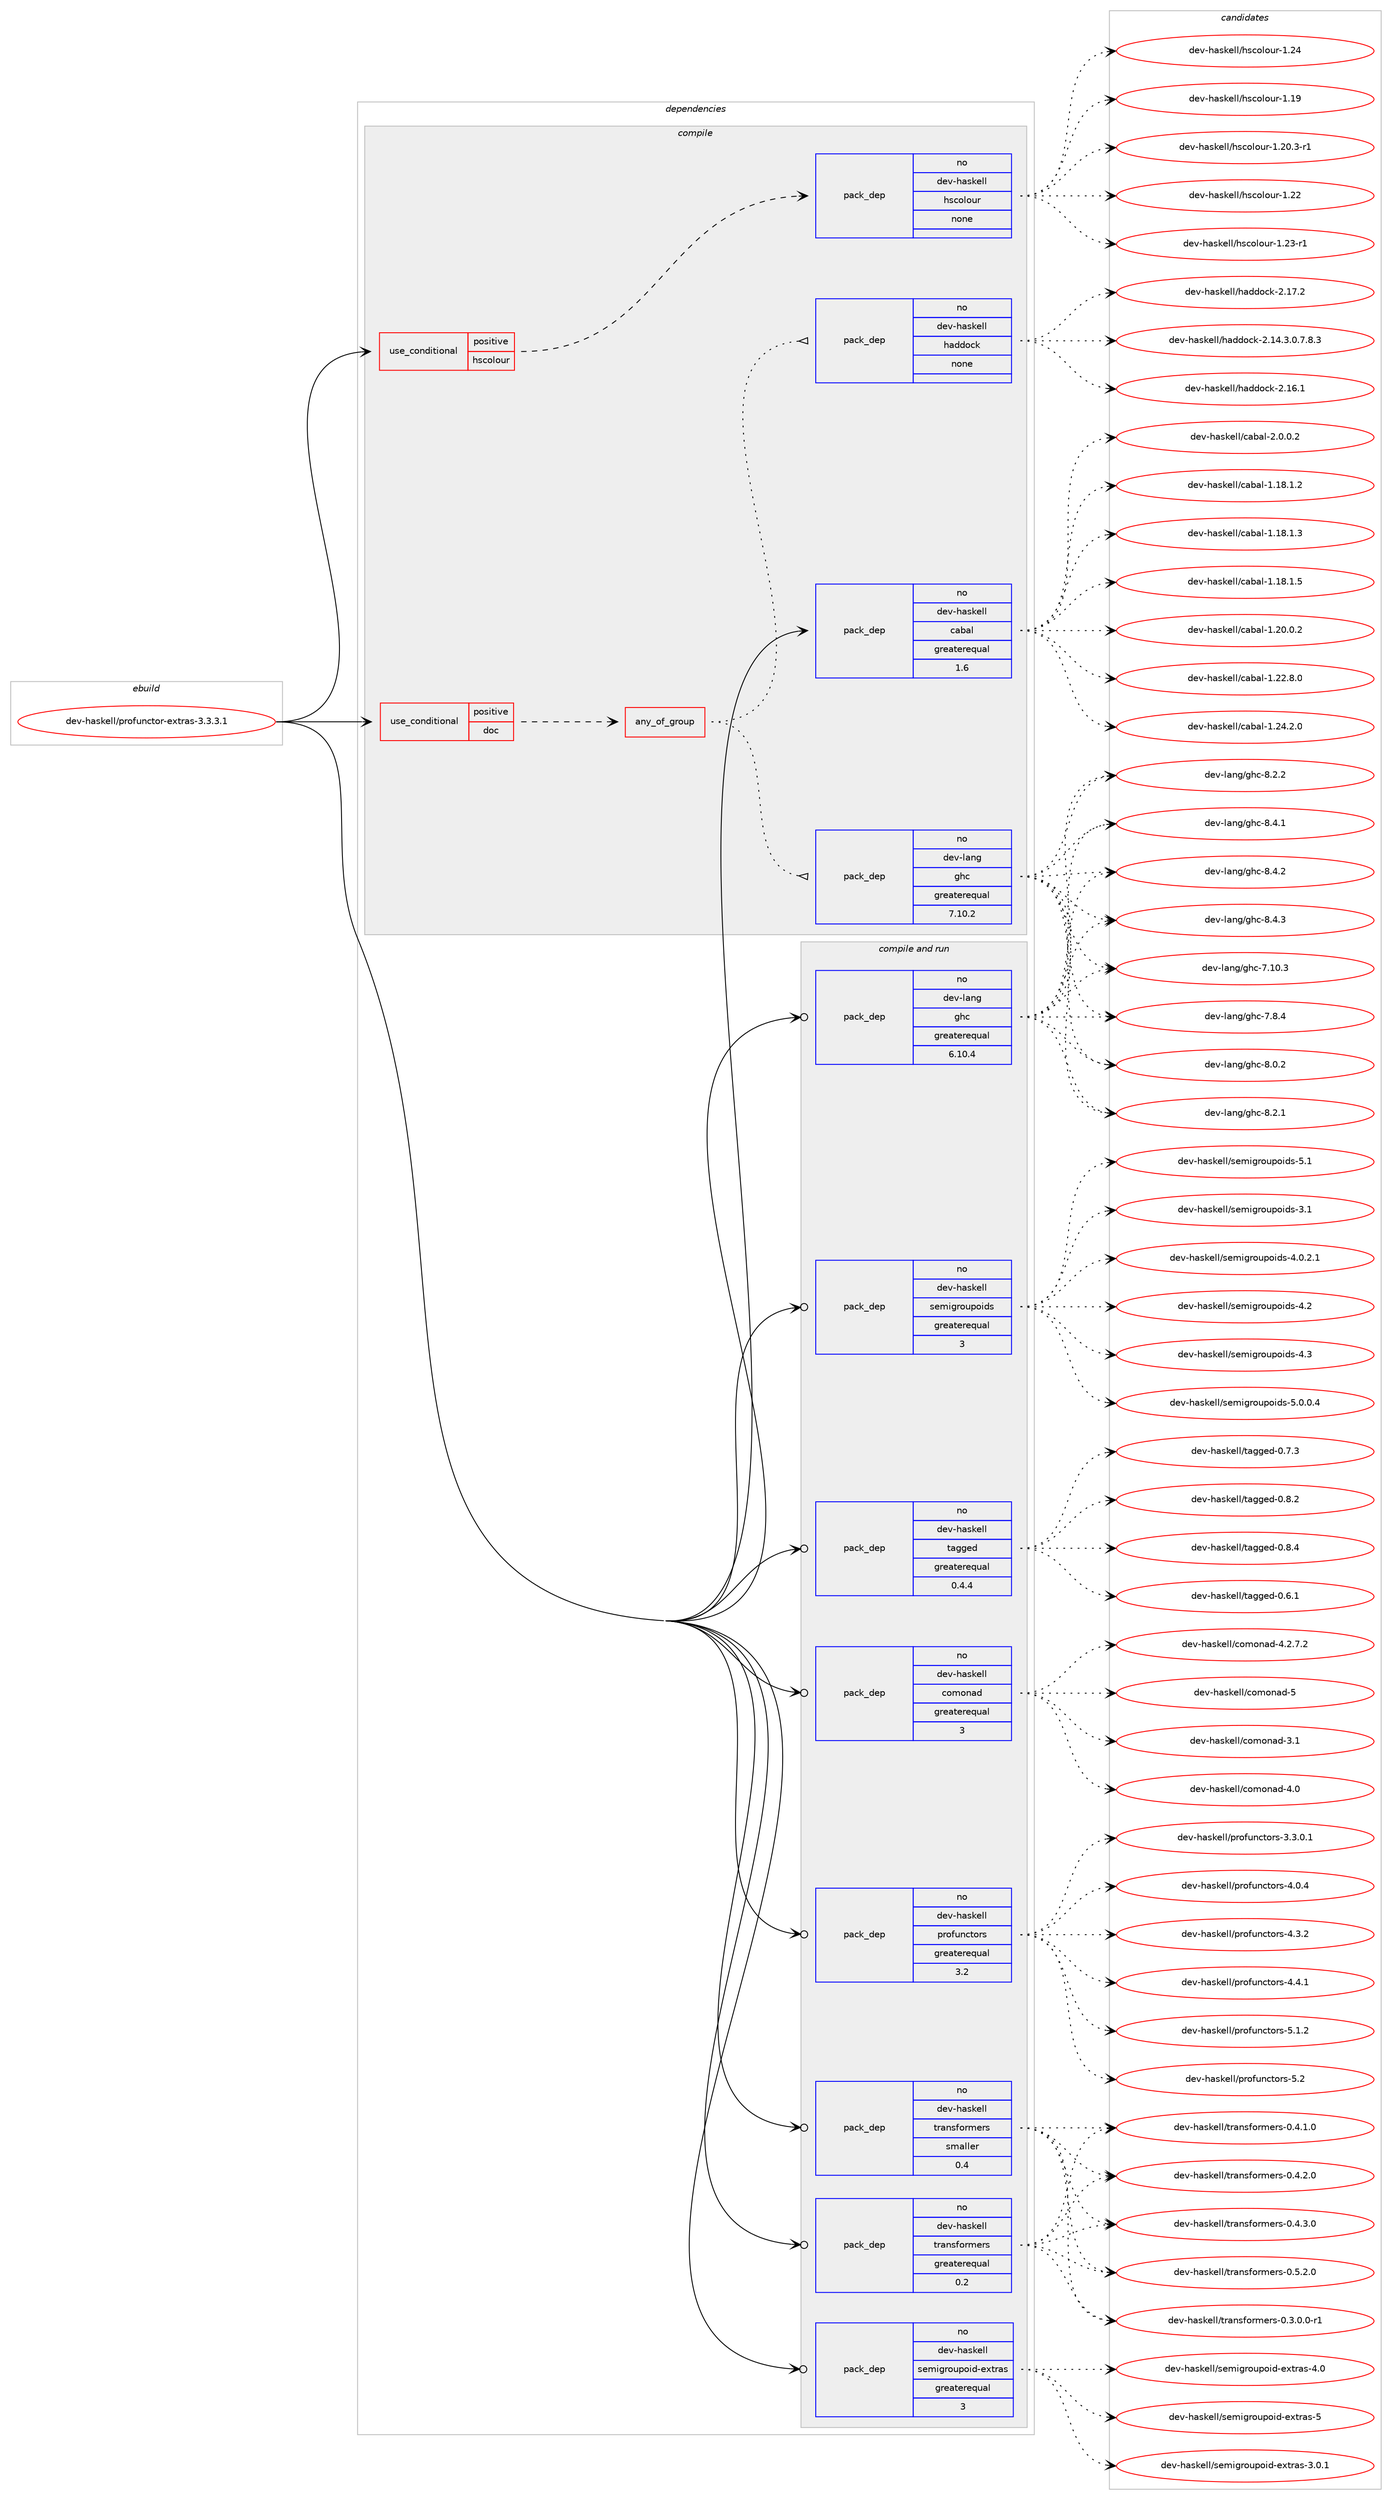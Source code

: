 digraph prolog {

# *************
# Graph options
# *************

newrank=true;
concentrate=true;
compound=true;
graph [rankdir=LR,fontname=Helvetica,fontsize=10,ranksep=1.5];#, ranksep=2.5, nodesep=0.2];
edge  [arrowhead=vee];
node  [fontname=Helvetica,fontsize=10];

# **********
# The ebuild
# **********

subgraph cluster_leftcol {
color=gray;
rank=same;
label=<<i>ebuild</i>>;
id [label="dev-haskell/profunctor-extras-3.3.3.1", color=red, width=4, href="../dev-haskell/profunctor-extras-3.3.3.1.svg"];
}

# ****************
# The dependencies
# ****************

subgraph cluster_midcol {
color=gray;
label=<<i>dependencies</i>>;
subgraph cluster_compile {
fillcolor="#eeeeee";
style=filled;
label=<<i>compile</i>>;
subgraph cond361092 {
dependency1341872 [label=<<TABLE BORDER="0" CELLBORDER="1" CELLSPACING="0" CELLPADDING="4"><TR><TD ROWSPAN="3" CELLPADDING="10">use_conditional</TD></TR><TR><TD>positive</TD></TR><TR><TD>doc</TD></TR></TABLE>>, shape=none, color=red];
subgraph any21408 {
dependency1341873 [label=<<TABLE BORDER="0" CELLBORDER="1" CELLSPACING="0" CELLPADDING="4"><TR><TD CELLPADDING="10">any_of_group</TD></TR></TABLE>>, shape=none, color=red];subgraph pack958820 {
dependency1341874 [label=<<TABLE BORDER="0" CELLBORDER="1" CELLSPACING="0" CELLPADDING="4" WIDTH="220"><TR><TD ROWSPAN="6" CELLPADDING="30">pack_dep</TD></TR><TR><TD WIDTH="110">no</TD></TR><TR><TD>dev-haskell</TD></TR><TR><TD>haddock</TD></TR><TR><TD>none</TD></TR><TR><TD></TD></TR></TABLE>>, shape=none, color=blue];
}
dependency1341873:e -> dependency1341874:w [weight=20,style="dotted",arrowhead="oinv"];
subgraph pack958821 {
dependency1341875 [label=<<TABLE BORDER="0" CELLBORDER="1" CELLSPACING="0" CELLPADDING="4" WIDTH="220"><TR><TD ROWSPAN="6" CELLPADDING="30">pack_dep</TD></TR><TR><TD WIDTH="110">no</TD></TR><TR><TD>dev-lang</TD></TR><TR><TD>ghc</TD></TR><TR><TD>greaterequal</TD></TR><TR><TD>7.10.2</TD></TR></TABLE>>, shape=none, color=blue];
}
dependency1341873:e -> dependency1341875:w [weight=20,style="dotted",arrowhead="oinv"];
}
dependency1341872:e -> dependency1341873:w [weight=20,style="dashed",arrowhead="vee"];
}
id:e -> dependency1341872:w [weight=20,style="solid",arrowhead="vee"];
subgraph cond361093 {
dependency1341876 [label=<<TABLE BORDER="0" CELLBORDER="1" CELLSPACING="0" CELLPADDING="4"><TR><TD ROWSPAN="3" CELLPADDING="10">use_conditional</TD></TR><TR><TD>positive</TD></TR><TR><TD>hscolour</TD></TR></TABLE>>, shape=none, color=red];
subgraph pack958822 {
dependency1341877 [label=<<TABLE BORDER="0" CELLBORDER="1" CELLSPACING="0" CELLPADDING="4" WIDTH="220"><TR><TD ROWSPAN="6" CELLPADDING="30">pack_dep</TD></TR><TR><TD WIDTH="110">no</TD></TR><TR><TD>dev-haskell</TD></TR><TR><TD>hscolour</TD></TR><TR><TD>none</TD></TR><TR><TD></TD></TR></TABLE>>, shape=none, color=blue];
}
dependency1341876:e -> dependency1341877:w [weight=20,style="dashed",arrowhead="vee"];
}
id:e -> dependency1341876:w [weight=20,style="solid",arrowhead="vee"];
subgraph pack958823 {
dependency1341878 [label=<<TABLE BORDER="0" CELLBORDER="1" CELLSPACING="0" CELLPADDING="4" WIDTH="220"><TR><TD ROWSPAN="6" CELLPADDING="30">pack_dep</TD></TR><TR><TD WIDTH="110">no</TD></TR><TR><TD>dev-haskell</TD></TR><TR><TD>cabal</TD></TR><TR><TD>greaterequal</TD></TR><TR><TD>1.6</TD></TR></TABLE>>, shape=none, color=blue];
}
id:e -> dependency1341878:w [weight=20,style="solid",arrowhead="vee"];
}
subgraph cluster_compileandrun {
fillcolor="#eeeeee";
style=filled;
label=<<i>compile and run</i>>;
subgraph pack958824 {
dependency1341879 [label=<<TABLE BORDER="0" CELLBORDER="1" CELLSPACING="0" CELLPADDING="4" WIDTH="220"><TR><TD ROWSPAN="6" CELLPADDING="30">pack_dep</TD></TR><TR><TD WIDTH="110">no</TD></TR><TR><TD>dev-haskell</TD></TR><TR><TD>comonad</TD></TR><TR><TD>greaterequal</TD></TR><TR><TD>3</TD></TR></TABLE>>, shape=none, color=blue];
}
id:e -> dependency1341879:w [weight=20,style="solid",arrowhead="odotvee"];
subgraph pack958825 {
dependency1341880 [label=<<TABLE BORDER="0" CELLBORDER="1" CELLSPACING="0" CELLPADDING="4" WIDTH="220"><TR><TD ROWSPAN="6" CELLPADDING="30">pack_dep</TD></TR><TR><TD WIDTH="110">no</TD></TR><TR><TD>dev-haskell</TD></TR><TR><TD>profunctors</TD></TR><TR><TD>greaterequal</TD></TR><TR><TD>3.2</TD></TR></TABLE>>, shape=none, color=blue];
}
id:e -> dependency1341880:w [weight=20,style="solid",arrowhead="odotvee"];
subgraph pack958826 {
dependency1341881 [label=<<TABLE BORDER="0" CELLBORDER="1" CELLSPACING="0" CELLPADDING="4" WIDTH="220"><TR><TD ROWSPAN="6" CELLPADDING="30">pack_dep</TD></TR><TR><TD WIDTH="110">no</TD></TR><TR><TD>dev-haskell</TD></TR><TR><TD>semigroupoid-extras</TD></TR><TR><TD>greaterequal</TD></TR><TR><TD>3</TD></TR></TABLE>>, shape=none, color=blue];
}
id:e -> dependency1341881:w [weight=20,style="solid",arrowhead="odotvee"];
subgraph pack958827 {
dependency1341882 [label=<<TABLE BORDER="0" CELLBORDER="1" CELLSPACING="0" CELLPADDING="4" WIDTH="220"><TR><TD ROWSPAN="6" CELLPADDING="30">pack_dep</TD></TR><TR><TD WIDTH="110">no</TD></TR><TR><TD>dev-haskell</TD></TR><TR><TD>semigroupoids</TD></TR><TR><TD>greaterequal</TD></TR><TR><TD>3</TD></TR></TABLE>>, shape=none, color=blue];
}
id:e -> dependency1341882:w [weight=20,style="solid",arrowhead="odotvee"];
subgraph pack958828 {
dependency1341883 [label=<<TABLE BORDER="0" CELLBORDER="1" CELLSPACING="0" CELLPADDING="4" WIDTH="220"><TR><TD ROWSPAN="6" CELLPADDING="30">pack_dep</TD></TR><TR><TD WIDTH="110">no</TD></TR><TR><TD>dev-haskell</TD></TR><TR><TD>tagged</TD></TR><TR><TD>greaterequal</TD></TR><TR><TD>0.4.4</TD></TR></TABLE>>, shape=none, color=blue];
}
id:e -> dependency1341883:w [weight=20,style="solid",arrowhead="odotvee"];
subgraph pack958829 {
dependency1341884 [label=<<TABLE BORDER="0" CELLBORDER="1" CELLSPACING="0" CELLPADDING="4" WIDTH="220"><TR><TD ROWSPAN="6" CELLPADDING="30">pack_dep</TD></TR><TR><TD WIDTH="110">no</TD></TR><TR><TD>dev-haskell</TD></TR><TR><TD>transformers</TD></TR><TR><TD>greaterequal</TD></TR><TR><TD>0.2</TD></TR></TABLE>>, shape=none, color=blue];
}
id:e -> dependency1341884:w [weight=20,style="solid",arrowhead="odotvee"];
subgraph pack958830 {
dependency1341885 [label=<<TABLE BORDER="0" CELLBORDER="1" CELLSPACING="0" CELLPADDING="4" WIDTH="220"><TR><TD ROWSPAN="6" CELLPADDING="30">pack_dep</TD></TR><TR><TD WIDTH="110">no</TD></TR><TR><TD>dev-haskell</TD></TR><TR><TD>transformers</TD></TR><TR><TD>smaller</TD></TR><TR><TD>0.4</TD></TR></TABLE>>, shape=none, color=blue];
}
id:e -> dependency1341885:w [weight=20,style="solid",arrowhead="odotvee"];
subgraph pack958831 {
dependency1341886 [label=<<TABLE BORDER="0" CELLBORDER="1" CELLSPACING="0" CELLPADDING="4" WIDTH="220"><TR><TD ROWSPAN="6" CELLPADDING="30">pack_dep</TD></TR><TR><TD WIDTH="110">no</TD></TR><TR><TD>dev-lang</TD></TR><TR><TD>ghc</TD></TR><TR><TD>greaterequal</TD></TR><TR><TD>6.10.4</TD></TR></TABLE>>, shape=none, color=blue];
}
id:e -> dependency1341886:w [weight=20,style="solid",arrowhead="odotvee"];
}
subgraph cluster_run {
fillcolor="#eeeeee";
style=filled;
label=<<i>run</i>>;
}
}

# **************
# The candidates
# **************

subgraph cluster_choices {
rank=same;
color=gray;
label=<<i>candidates</i>>;

subgraph choice958820 {
color=black;
nodesep=1;
choice1001011184510497115107101108108471049710010011199107455046495246514648465546564651 [label="dev-haskell/haddock-2.14.3.0.7.8.3", color=red, width=4,href="../dev-haskell/haddock-2.14.3.0.7.8.3.svg"];
choice100101118451049711510710110810847104971001001119910745504649544649 [label="dev-haskell/haddock-2.16.1", color=red, width=4,href="../dev-haskell/haddock-2.16.1.svg"];
choice100101118451049711510710110810847104971001001119910745504649554650 [label="dev-haskell/haddock-2.17.2", color=red, width=4,href="../dev-haskell/haddock-2.17.2.svg"];
dependency1341874:e -> choice1001011184510497115107101108108471049710010011199107455046495246514648465546564651:w [style=dotted,weight="100"];
dependency1341874:e -> choice100101118451049711510710110810847104971001001119910745504649544649:w [style=dotted,weight="100"];
dependency1341874:e -> choice100101118451049711510710110810847104971001001119910745504649554650:w [style=dotted,weight="100"];
}
subgraph choice958821 {
color=black;
nodesep=1;
choice1001011184510897110103471031049945554649484651 [label="dev-lang/ghc-7.10.3", color=red, width=4,href="../dev-lang/ghc-7.10.3.svg"];
choice10010111845108971101034710310499455546564652 [label="dev-lang/ghc-7.8.4", color=red, width=4,href="../dev-lang/ghc-7.8.4.svg"];
choice10010111845108971101034710310499455646484650 [label="dev-lang/ghc-8.0.2", color=red, width=4,href="../dev-lang/ghc-8.0.2.svg"];
choice10010111845108971101034710310499455646504649 [label="dev-lang/ghc-8.2.1", color=red, width=4,href="../dev-lang/ghc-8.2.1.svg"];
choice10010111845108971101034710310499455646504650 [label="dev-lang/ghc-8.2.2", color=red, width=4,href="../dev-lang/ghc-8.2.2.svg"];
choice10010111845108971101034710310499455646524649 [label="dev-lang/ghc-8.4.1", color=red, width=4,href="../dev-lang/ghc-8.4.1.svg"];
choice10010111845108971101034710310499455646524650 [label="dev-lang/ghc-8.4.2", color=red, width=4,href="../dev-lang/ghc-8.4.2.svg"];
choice10010111845108971101034710310499455646524651 [label="dev-lang/ghc-8.4.3", color=red, width=4,href="../dev-lang/ghc-8.4.3.svg"];
dependency1341875:e -> choice1001011184510897110103471031049945554649484651:w [style=dotted,weight="100"];
dependency1341875:e -> choice10010111845108971101034710310499455546564652:w [style=dotted,weight="100"];
dependency1341875:e -> choice10010111845108971101034710310499455646484650:w [style=dotted,weight="100"];
dependency1341875:e -> choice10010111845108971101034710310499455646504649:w [style=dotted,weight="100"];
dependency1341875:e -> choice10010111845108971101034710310499455646504650:w [style=dotted,weight="100"];
dependency1341875:e -> choice10010111845108971101034710310499455646524649:w [style=dotted,weight="100"];
dependency1341875:e -> choice10010111845108971101034710310499455646524650:w [style=dotted,weight="100"];
dependency1341875:e -> choice10010111845108971101034710310499455646524651:w [style=dotted,weight="100"];
}
subgraph choice958822 {
color=black;
nodesep=1;
choice100101118451049711510710110810847104115991111081111171144549464957 [label="dev-haskell/hscolour-1.19", color=red, width=4,href="../dev-haskell/hscolour-1.19.svg"];
choice10010111845104971151071011081084710411599111108111117114454946504846514511449 [label="dev-haskell/hscolour-1.20.3-r1", color=red, width=4,href="../dev-haskell/hscolour-1.20.3-r1.svg"];
choice100101118451049711510710110810847104115991111081111171144549465050 [label="dev-haskell/hscolour-1.22", color=red, width=4,href="../dev-haskell/hscolour-1.22.svg"];
choice1001011184510497115107101108108471041159911110811111711445494650514511449 [label="dev-haskell/hscolour-1.23-r1", color=red, width=4,href="../dev-haskell/hscolour-1.23-r1.svg"];
choice100101118451049711510710110810847104115991111081111171144549465052 [label="dev-haskell/hscolour-1.24", color=red, width=4,href="../dev-haskell/hscolour-1.24.svg"];
dependency1341877:e -> choice100101118451049711510710110810847104115991111081111171144549464957:w [style=dotted,weight="100"];
dependency1341877:e -> choice10010111845104971151071011081084710411599111108111117114454946504846514511449:w [style=dotted,weight="100"];
dependency1341877:e -> choice100101118451049711510710110810847104115991111081111171144549465050:w [style=dotted,weight="100"];
dependency1341877:e -> choice1001011184510497115107101108108471041159911110811111711445494650514511449:w [style=dotted,weight="100"];
dependency1341877:e -> choice100101118451049711510710110810847104115991111081111171144549465052:w [style=dotted,weight="100"];
}
subgraph choice958823 {
color=black;
nodesep=1;
choice10010111845104971151071011081084799979897108454946495646494650 [label="dev-haskell/cabal-1.18.1.2", color=red, width=4,href="../dev-haskell/cabal-1.18.1.2.svg"];
choice10010111845104971151071011081084799979897108454946495646494651 [label="dev-haskell/cabal-1.18.1.3", color=red, width=4,href="../dev-haskell/cabal-1.18.1.3.svg"];
choice10010111845104971151071011081084799979897108454946495646494653 [label="dev-haskell/cabal-1.18.1.5", color=red, width=4,href="../dev-haskell/cabal-1.18.1.5.svg"];
choice10010111845104971151071011081084799979897108454946504846484650 [label="dev-haskell/cabal-1.20.0.2", color=red, width=4,href="../dev-haskell/cabal-1.20.0.2.svg"];
choice10010111845104971151071011081084799979897108454946505046564648 [label="dev-haskell/cabal-1.22.8.0", color=red, width=4,href="../dev-haskell/cabal-1.22.8.0.svg"];
choice10010111845104971151071011081084799979897108454946505246504648 [label="dev-haskell/cabal-1.24.2.0", color=red, width=4,href="../dev-haskell/cabal-1.24.2.0.svg"];
choice100101118451049711510710110810847999798971084550464846484650 [label="dev-haskell/cabal-2.0.0.2", color=red, width=4,href="../dev-haskell/cabal-2.0.0.2.svg"];
dependency1341878:e -> choice10010111845104971151071011081084799979897108454946495646494650:w [style=dotted,weight="100"];
dependency1341878:e -> choice10010111845104971151071011081084799979897108454946495646494651:w [style=dotted,weight="100"];
dependency1341878:e -> choice10010111845104971151071011081084799979897108454946495646494653:w [style=dotted,weight="100"];
dependency1341878:e -> choice10010111845104971151071011081084799979897108454946504846484650:w [style=dotted,weight="100"];
dependency1341878:e -> choice10010111845104971151071011081084799979897108454946505046564648:w [style=dotted,weight="100"];
dependency1341878:e -> choice10010111845104971151071011081084799979897108454946505246504648:w [style=dotted,weight="100"];
dependency1341878:e -> choice100101118451049711510710110810847999798971084550464846484650:w [style=dotted,weight="100"];
}
subgraph choice958824 {
color=black;
nodesep=1;
choice100101118451049711510710110810847991111091111109710045514649 [label="dev-haskell/comonad-3.1", color=red, width=4,href="../dev-haskell/comonad-3.1.svg"];
choice100101118451049711510710110810847991111091111109710045524648 [label="dev-haskell/comonad-4.0", color=red, width=4,href="../dev-haskell/comonad-4.0.svg"];
choice10010111845104971151071011081084799111109111110971004552465046554650 [label="dev-haskell/comonad-4.2.7.2", color=red, width=4,href="../dev-haskell/comonad-4.2.7.2.svg"];
choice10010111845104971151071011081084799111109111110971004553 [label="dev-haskell/comonad-5", color=red, width=4,href="../dev-haskell/comonad-5.svg"];
dependency1341879:e -> choice100101118451049711510710110810847991111091111109710045514649:w [style=dotted,weight="100"];
dependency1341879:e -> choice100101118451049711510710110810847991111091111109710045524648:w [style=dotted,weight="100"];
dependency1341879:e -> choice10010111845104971151071011081084799111109111110971004552465046554650:w [style=dotted,weight="100"];
dependency1341879:e -> choice10010111845104971151071011081084799111109111110971004553:w [style=dotted,weight="100"];
}
subgraph choice958825 {
color=black;
nodesep=1;
choice100101118451049711510710110810847112114111102117110991161111141154551465146484649 [label="dev-haskell/profunctors-3.3.0.1", color=red, width=4,href="../dev-haskell/profunctors-3.3.0.1.svg"];
choice10010111845104971151071011081084711211411110211711099116111114115455246484652 [label="dev-haskell/profunctors-4.0.4", color=red, width=4,href="../dev-haskell/profunctors-4.0.4.svg"];
choice10010111845104971151071011081084711211411110211711099116111114115455246514650 [label="dev-haskell/profunctors-4.3.2", color=red, width=4,href="../dev-haskell/profunctors-4.3.2.svg"];
choice10010111845104971151071011081084711211411110211711099116111114115455246524649 [label="dev-haskell/profunctors-4.4.1", color=red, width=4,href="../dev-haskell/profunctors-4.4.1.svg"];
choice10010111845104971151071011081084711211411110211711099116111114115455346494650 [label="dev-haskell/profunctors-5.1.2", color=red, width=4,href="../dev-haskell/profunctors-5.1.2.svg"];
choice1001011184510497115107101108108471121141111021171109911611111411545534650 [label="dev-haskell/profunctors-5.2", color=red, width=4,href="../dev-haskell/profunctors-5.2.svg"];
dependency1341880:e -> choice100101118451049711510710110810847112114111102117110991161111141154551465146484649:w [style=dotted,weight="100"];
dependency1341880:e -> choice10010111845104971151071011081084711211411110211711099116111114115455246484652:w [style=dotted,weight="100"];
dependency1341880:e -> choice10010111845104971151071011081084711211411110211711099116111114115455246514650:w [style=dotted,weight="100"];
dependency1341880:e -> choice10010111845104971151071011081084711211411110211711099116111114115455246524649:w [style=dotted,weight="100"];
dependency1341880:e -> choice10010111845104971151071011081084711211411110211711099116111114115455346494650:w [style=dotted,weight="100"];
dependency1341880:e -> choice1001011184510497115107101108108471121141111021171109911611111411545534650:w [style=dotted,weight="100"];
}
subgraph choice958826 {
color=black;
nodesep=1;
choice1001011184510497115107101108108471151011091051031141111171121111051004510112011611497115455146484649 [label="dev-haskell/semigroupoid-extras-3.0.1", color=red, width=4,href="../dev-haskell/semigroupoid-extras-3.0.1.svg"];
choice100101118451049711510710110810847115101109105103114111117112111105100451011201161149711545524648 [label="dev-haskell/semigroupoid-extras-4.0", color=red, width=4,href="../dev-haskell/semigroupoid-extras-4.0.svg"];
choice10010111845104971151071011081084711510110910510311411111711211110510045101120116114971154553 [label="dev-haskell/semigroupoid-extras-5", color=red, width=4,href="../dev-haskell/semigroupoid-extras-5.svg"];
dependency1341881:e -> choice1001011184510497115107101108108471151011091051031141111171121111051004510112011611497115455146484649:w [style=dotted,weight="100"];
dependency1341881:e -> choice100101118451049711510710110810847115101109105103114111117112111105100451011201161149711545524648:w [style=dotted,weight="100"];
dependency1341881:e -> choice10010111845104971151071011081084711510110910510311411111711211110510045101120116114971154553:w [style=dotted,weight="100"];
}
subgraph choice958827 {
color=black;
nodesep=1;
choice10010111845104971151071011081084711510110910510311411111711211110510011545514649 [label="dev-haskell/semigroupoids-3.1", color=red, width=4,href="../dev-haskell/semigroupoids-3.1.svg"];
choice1001011184510497115107101108108471151011091051031141111171121111051001154552464846504649 [label="dev-haskell/semigroupoids-4.0.2.1", color=red, width=4,href="../dev-haskell/semigroupoids-4.0.2.1.svg"];
choice10010111845104971151071011081084711510110910510311411111711211110510011545524650 [label="dev-haskell/semigroupoids-4.2", color=red, width=4,href="../dev-haskell/semigroupoids-4.2.svg"];
choice10010111845104971151071011081084711510110910510311411111711211110510011545524651 [label="dev-haskell/semigroupoids-4.3", color=red, width=4,href="../dev-haskell/semigroupoids-4.3.svg"];
choice1001011184510497115107101108108471151011091051031141111171121111051001154553464846484652 [label="dev-haskell/semigroupoids-5.0.0.4", color=red, width=4,href="../dev-haskell/semigroupoids-5.0.0.4.svg"];
choice10010111845104971151071011081084711510110910510311411111711211110510011545534649 [label="dev-haskell/semigroupoids-5.1", color=red, width=4,href="../dev-haskell/semigroupoids-5.1.svg"];
dependency1341882:e -> choice10010111845104971151071011081084711510110910510311411111711211110510011545514649:w [style=dotted,weight="100"];
dependency1341882:e -> choice1001011184510497115107101108108471151011091051031141111171121111051001154552464846504649:w [style=dotted,weight="100"];
dependency1341882:e -> choice10010111845104971151071011081084711510110910510311411111711211110510011545524650:w [style=dotted,weight="100"];
dependency1341882:e -> choice10010111845104971151071011081084711510110910510311411111711211110510011545524651:w [style=dotted,weight="100"];
dependency1341882:e -> choice1001011184510497115107101108108471151011091051031141111171121111051001154553464846484652:w [style=dotted,weight="100"];
dependency1341882:e -> choice10010111845104971151071011081084711510110910510311411111711211110510011545534649:w [style=dotted,weight="100"];
}
subgraph choice958828 {
color=black;
nodesep=1;
choice10010111845104971151071011081084711697103103101100454846544649 [label="dev-haskell/tagged-0.6.1", color=red, width=4,href="../dev-haskell/tagged-0.6.1.svg"];
choice10010111845104971151071011081084711697103103101100454846554651 [label="dev-haskell/tagged-0.7.3", color=red, width=4,href="../dev-haskell/tagged-0.7.3.svg"];
choice10010111845104971151071011081084711697103103101100454846564650 [label="dev-haskell/tagged-0.8.2", color=red, width=4,href="../dev-haskell/tagged-0.8.2.svg"];
choice10010111845104971151071011081084711697103103101100454846564652 [label="dev-haskell/tagged-0.8.4", color=red, width=4,href="../dev-haskell/tagged-0.8.4.svg"];
dependency1341883:e -> choice10010111845104971151071011081084711697103103101100454846544649:w [style=dotted,weight="100"];
dependency1341883:e -> choice10010111845104971151071011081084711697103103101100454846554651:w [style=dotted,weight="100"];
dependency1341883:e -> choice10010111845104971151071011081084711697103103101100454846564650:w [style=dotted,weight="100"];
dependency1341883:e -> choice10010111845104971151071011081084711697103103101100454846564652:w [style=dotted,weight="100"];
}
subgraph choice958829 {
color=black;
nodesep=1;
choice1001011184510497115107101108108471161149711011510211111410910111411545484651464846484511449 [label="dev-haskell/transformers-0.3.0.0-r1", color=red, width=4,href="../dev-haskell/transformers-0.3.0.0-r1.svg"];
choice100101118451049711510710110810847116114971101151021111141091011141154548465246494648 [label="dev-haskell/transformers-0.4.1.0", color=red, width=4,href="../dev-haskell/transformers-0.4.1.0.svg"];
choice100101118451049711510710110810847116114971101151021111141091011141154548465246504648 [label="dev-haskell/transformers-0.4.2.0", color=red, width=4,href="../dev-haskell/transformers-0.4.2.0.svg"];
choice100101118451049711510710110810847116114971101151021111141091011141154548465246514648 [label="dev-haskell/transformers-0.4.3.0", color=red, width=4,href="../dev-haskell/transformers-0.4.3.0.svg"];
choice100101118451049711510710110810847116114971101151021111141091011141154548465346504648 [label="dev-haskell/transformers-0.5.2.0", color=red, width=4,href="../dev-haskell/transformers-0.5.2.0.svg"];
dependency1341884:e -> choice1001011184510497115107101108108471161149711011510211111410910111411545484651464846484511449:w [style=dotted,weight="100"];
dependency1341884:e -> choice100101118451049711510710110810847116114971101151021111141091011141154548465246494648:w [style=dotted,weight="100"];
dependency1341884:e -> choice100101118451049711510710110810847116114971101151021111141091011141154548465246504648:w [style=dotted,weight="100"];
dependency1341884:e -> choice100101118451049711510710110810847116114971101151021111141091011141154548465246514648:w [style=dotted,weight="100"];
dependency1341884:e -> choice100101118451049711510710110810847116114971101151021111141091011141154548465346504648:w [style=dotted,weight="100"];
}
subgraph choice958830 {
color=black;
nodesep=1;
choice1001011184510497115107101108108471161149711011510211111410910111411545484651464846484511449 [label="dev-haskell/transformers-0.3.0.0-r1", color=red, width=4,href="../dev-haskell/transformers-0.3.0.0-r1.svg"];
choice100101118451049711510710110810847116114971101151021111141091011141154548465246494648 [label="dev-haskell/transformers-0.4.1.0", color=red, width=4,href="../dev-haskell/transformers-0.4.1.0.svg"];
choice100101118451049711510710110810847116114971101151021111141091011141154548465246504648 [label="dev-haskell/transformers-0.4.2.0", color=red, width=4,href="../dev-haskell/transformers-0.4.2.0.svg"];
choice100101118451049711510710110810847116114971101151021111141091011141154548465246514648 [label="dev-haskell/transformers-0.4.3.0", color=red, width=4,href="../dev-haskell/transformers-0.4.3.0.svg"];
choice100101118451049711510710110810847116114971101151021111141091011141154548465346504648 [label="dev-haskell/transformers-0.5.2.0", color=red, width=4,href="../dev-haskell/transformers-0.5.2.0.svg"];
dependency1341885:e -> choice1001011184510497115107101108108471161149711011510211111410910111411545484651464846484511449:w [style=dotted,weight="100"];
dependency1341885:e -> choice100101118451049711510710110810847116114971101151021111141091011141154548465246494648:w [style=dotted,weight="100"];
dependency1341885:e -> choice100101118451049711510710110810847116114971101151021111141091011141154548465246504648:w [style=dotted,weight="100"];
dependency1341885:e -> choice100101118451049711510710110810847116114971101151021111141091011141154548465246514648:w [style=dotted,weight="100"];
dependency1341885:e -> choice100101118451049711510710110810847116114971101151021111141091011141154548465346504648:w [style=dotted,weight="100"];
}
subgraph choice958831 {
color=black;
nodesep=1;
choice1001011184510897110103471031049945554649484651 [label="dev-lang/ghc-7.10.3", color=red, width=4,href="../dev-lang/ghc-7.10.3.svg"];
choice10010111845108971101034710310499455546564652 [label="dev-lang/ghc-7.8.4", color=red, width=4,href="../dev-lang/ghc-7.8.4.svg"];
choice10010111845108971101034710310499455646484650 [label="dev-lang/ghc-8.0.2", color=red, width=4,href="../dev-lang/ghc-8.0.2.svg"];
choice10010111845108971101034710310499455646504649 [label="dev-lang/ghc-8.2.1", color=red, width=4,href="../dev-lang/ghc-8.2.1.svg"];
choice10010111845108971101034710310499455646504650 [label="dev-lang/ghc-8.2.2", color=red, width=4,href="../dev-lang/ghc-8.2.2.svg"];
choice10010111845108971101034710310499455646524649 [label="dev-lang/ghc-8.4.1", color=red, width=4,href="../dev-lang/ghc-8.4.1.svg"];
choice10010111845108971101034710310499455646524650 [label="dev-lang/ghc-8.4.2", color=red, width=4,href="../dev-lang/ghc-8.4.2.svg"];
choice10010111845108971101034710310499455646524651 [label="dev-lang/ghc-8.4.3", color=red, width=4,href="../dev-lang/ghc-8.4.3.svg"];
dependency1341886:e -> choice1001011184510897110103471031049945554649484651:w [style=dotted,weight="100"];
dependency1341886:e -> choice10010111845108971101034710310499455546564652:w [style=dotted,weight="100"];
dependency1341886:e -> choice10010111845108971101034710310499455646484650:w [style=dotted,weight="100"];
dependency1341886:e -> choice10010111845108971101034710310499455646504649:w [style=dotted,weight="100"];
dependency1341886:e -> choice10010111845108971101034710310499455646504650:w [style=dotted,weight="100"];
dependency1341886:e -> choice10010111845108971101034710310499455646524649:w [style=dotted,weight="100"];
dependency1341886:e -> choice10010111845108971101034710310499455646524650:w [style=dotted,weight="100"];
dependency1341886:e -> choice10010111845108971101034710310499455646524651:w [style=dotted,weight="100"];
}
}

}
